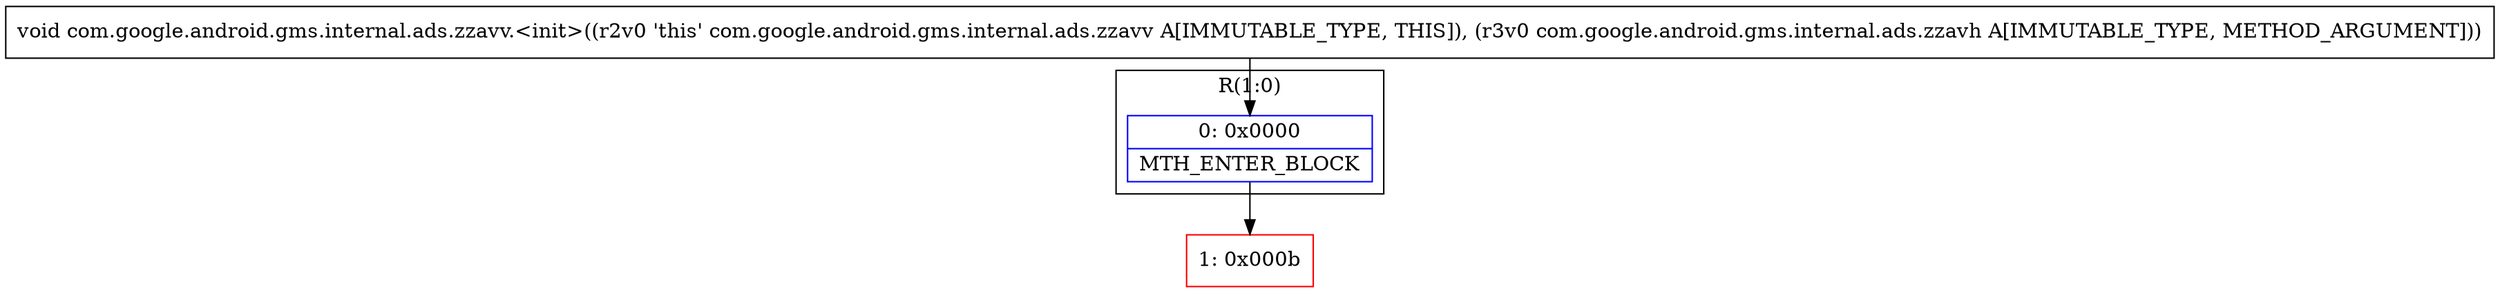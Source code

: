 digraph "CFG forcom.google.android.gms.internal.ads.zzavv.\<init\>(Lcom\/google\/android\/gms\/internal\/ads\/zzavh;)V" {
subgraph cluster_Region_350741931 {
label = "R(1:0)";
node [shape=record,color=blue];
Node_0 [shape=record,label="{0\:\ 0x0000|MTH_ENTER_BLOCK\l}"];
}
Node_1 [shape=record,color=red,label="{1\:\ 0x000b}"];
MethodNode[shape=record,label="{void com.google.android.gms.internal.ads.zzavv.\<init\>((r2v0 'this' com.google.android.gms.internal.ads.zzavv A[IMMUTABLE_TYPE, THIS]), (r3v0 com.google.android.gms.internal.ads.zzavh A[IMMUTABLE_TYPE, METHOD_ARGUMENT])) }"];
MethodNode -> Node_0;
Node_0 -> Node_1;
}

